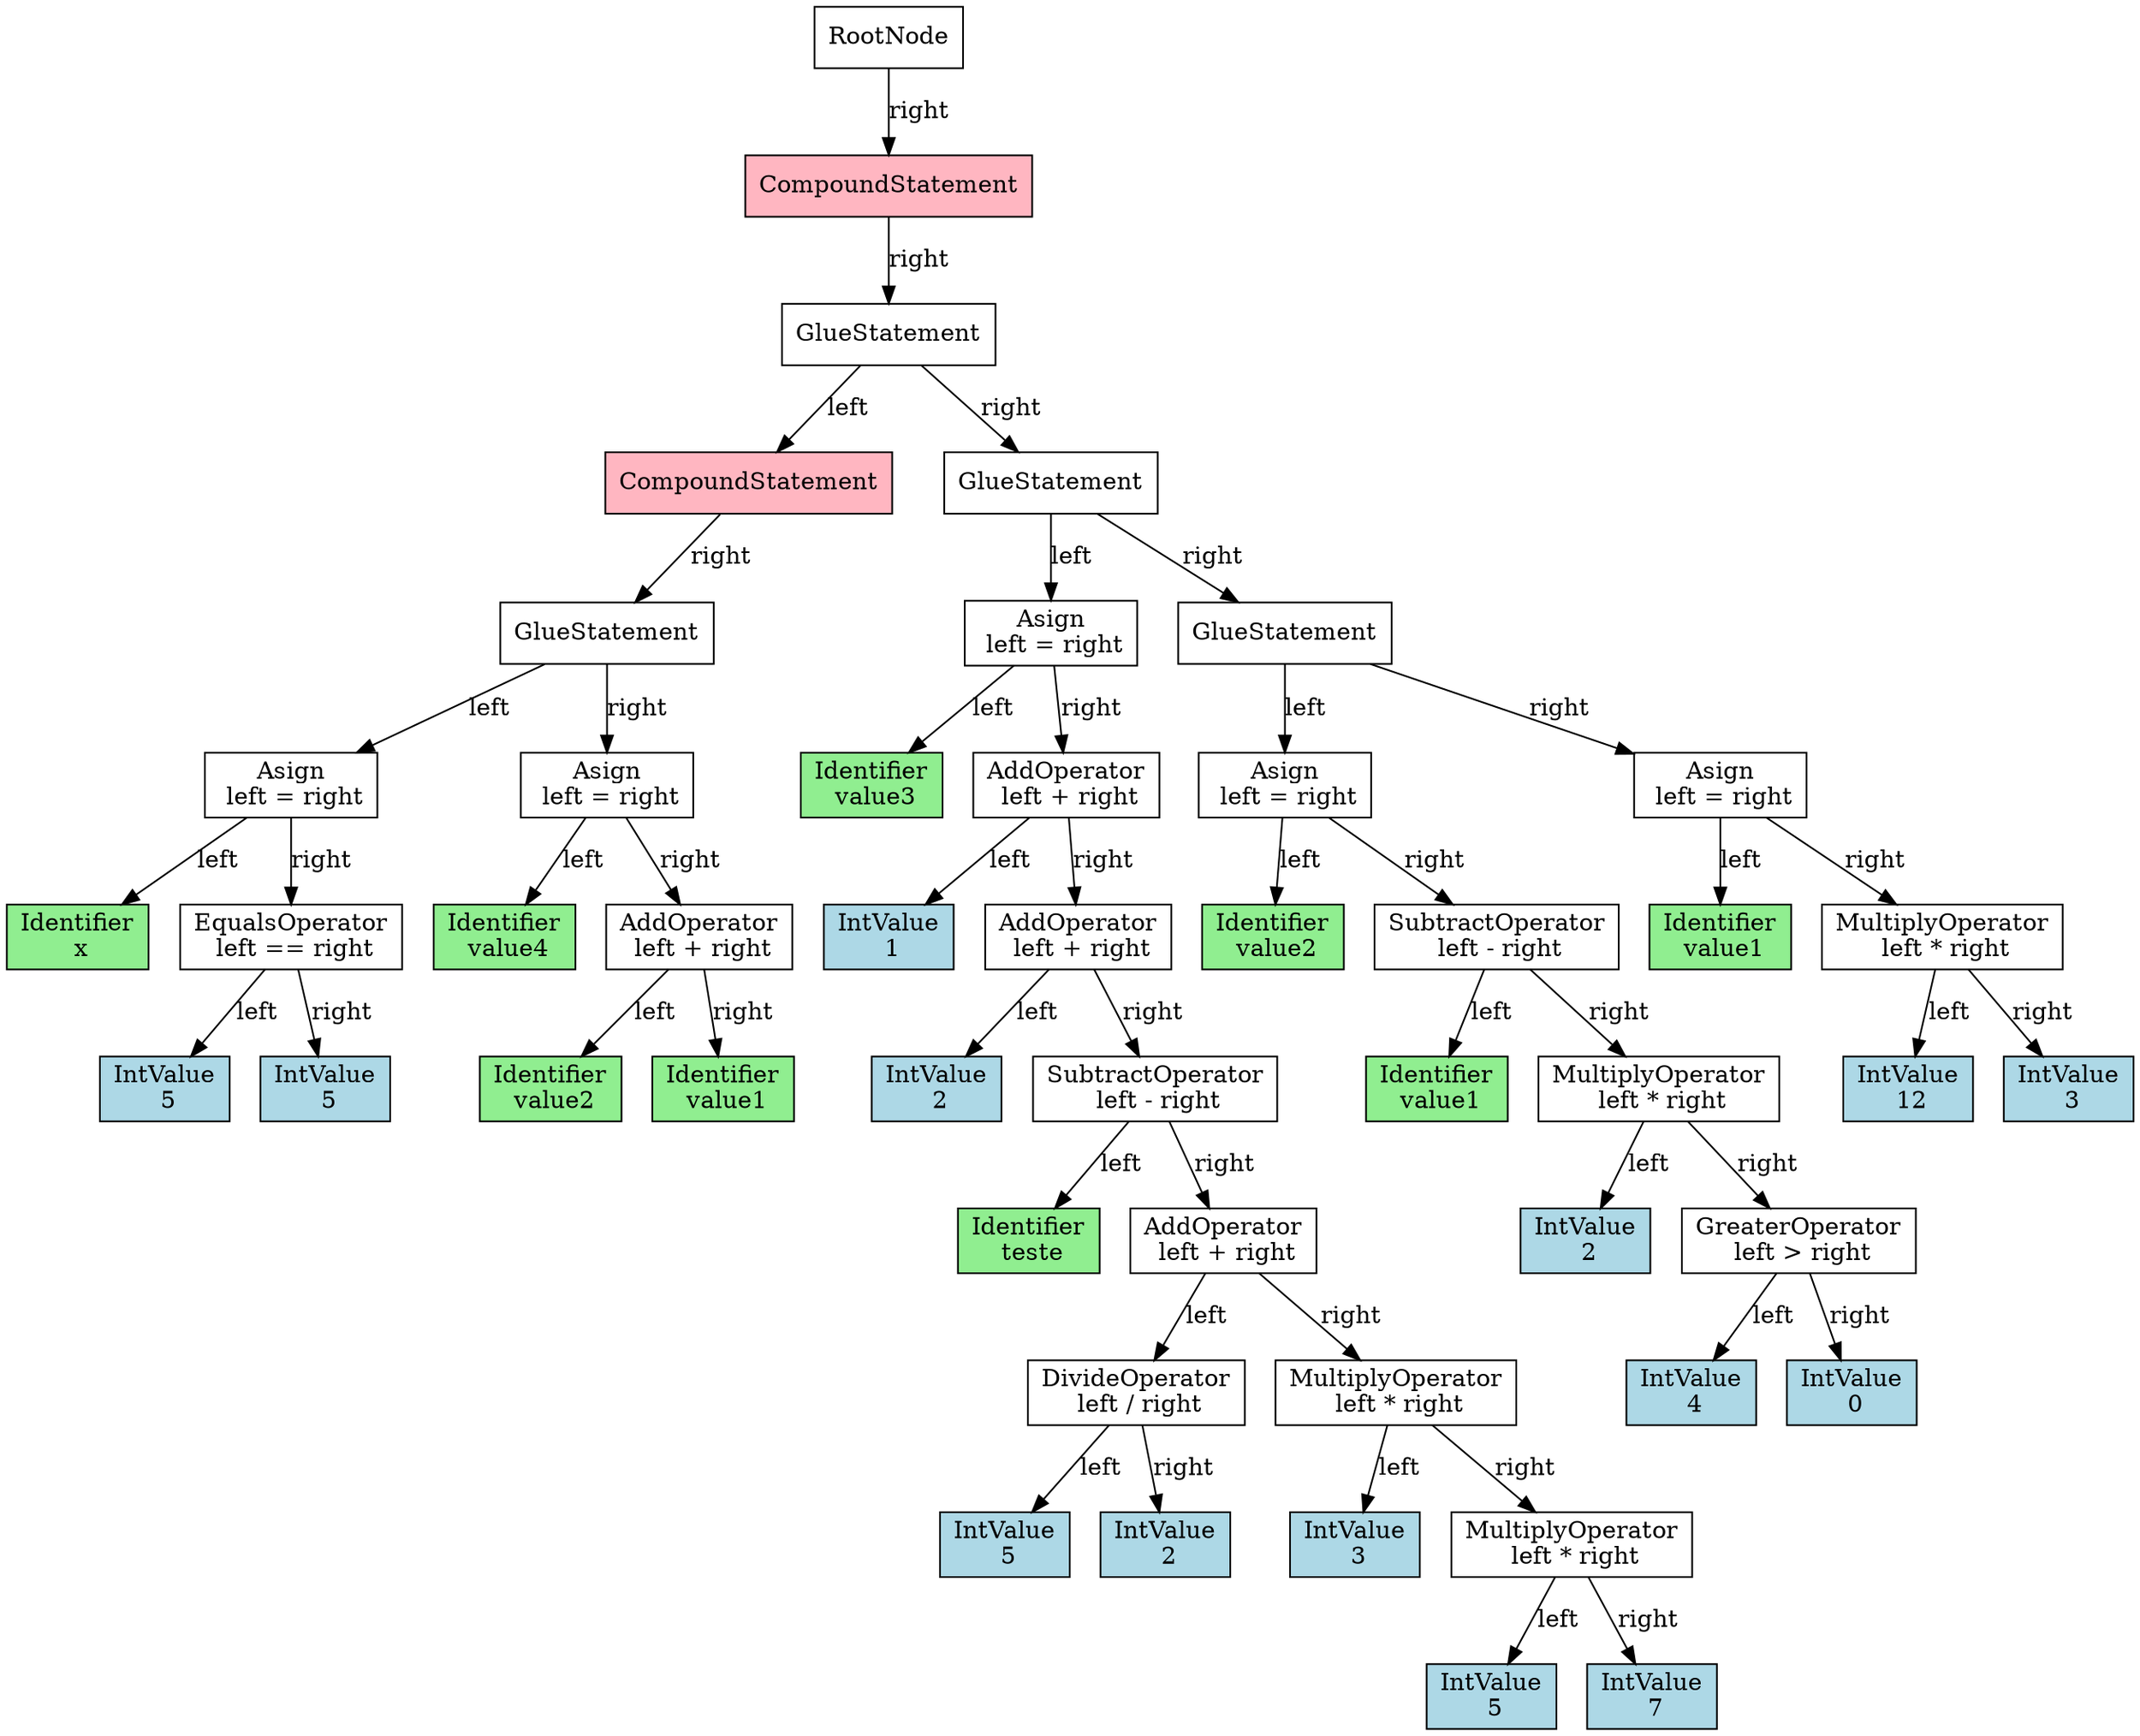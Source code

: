 digraph Tree {
  node [shape=box];

  node47 [label="RootNode", style=filled, fillcolor=white];
  node46 [label="CompoundStatement", style=filled, fillcolor=lightpink];
  node45 [label="GlueStatement", style=filled, fillcolor=white];
  node44 [label="CompoundStatement", style=filled, fillcolor=lightpink];
  node43 [label="GlueStatement", style=filled, fillcolor=white];
  node42 [label="Asign\n left = right", style=filled, fillcolor=white];
  node41 [label="Identifier\n x", style=filled, fillcolor=lightgreen];
  node42 -> node41 [label="left"];
  node40 [label="EqualsOperator\n left == right", style=filled, fillcolor=white];
  node38 [label="IntValue\n 5", style=filled, fillcolor=lightblue];
  node40 -> node38 [label="left"];
  node39 [label="IntValue\n 5", style=filled, fillcolor=lightblue];
  node40 -> node39 [label="right"];
  node42 -> node40 [label="right"];
  node43 -> node42 [label="left"];
  node37 [label="Asign\n left = right", style=filled, fillcolor=white];
  node36 [label="Identifier\n value4", style=filled, fillcolor=lightgreen];
  node37 -> node36 [label="left"];
  node35 [label="AddOperator\n left + right", style=filled, fillcolor=white];
  node33 [label="Identifier\n value2", style=filled, fillcolor=lightgreen];
  node35 -> node33 [label="left"];
  node34 [label="Identifier\n value1", style=filled, fillcolor=lightgreen];
  node35 -> node34 [label="right"];
  node37 -> node35 [label="right"];
  node43 -> node37 [label="right"];
  node44 -> node43 [label="right"];
  node45 -> node44 [label="left"];
  node32 [label="GlueStatement", style=filled, fillcolor=white];
  node31 [label="Asign\n left = right", style=filled, fillcolor=white];
  node15 [label="Identifier\n value3", style=filled, fillcolor=lightgreen];
  node31 -> node15 [label="left"];
  node30 [label="AddOperator\n left + right", style=filled, fillcolor=white];
  node16 [label="IntValue\n 1", style=filled, fillcolor=lightblue];
  node30 -> node16 [label="left"];
  node29 [label="AddOperator\n left + right", style=filled, fillcolor=white];
  node17 [label="IntValue\n 2", style=filled, fillcolor=lightblue];
  node29 -> node17 [label="left"];
  node28 [label="SubtractOperator\n left - right", style=filled, fillcolor=white];
  node18 [label="Identifier\n teste", style=filled, fillcolor=lightgreen];
  node28 -> node18 [label="left"];
  node27 [label="AddOperator\n left + right", style=filled, fillcolor=white];
  node21 [label="DivideOperator\n left / right", style=filled, fillcolor=white];
  node19 [label="IntValue\n 5", style=filled, fillcolor=lightblue];
  node21 -> node19 [label="left"];
  node20 [label="IntValue\n 2", style=filled, fillcolor=lightblue];
  node21 -> node20 [label="right"];
  node27 -> node21 [label="left"];
  node26 [label="MultiplyOperator\n left * right", style=filled, fillcolor=white];
  node22 [label="IntValue\n 3", style=filled, fillcolor=lightblue];
  node26 -> node22 [label="left"];
  node25 [label="MultiplyOperator\n left * right", style=filled, fillcolor=white];
  node23 [label="IntValue\n 5", style=filled, fillcolor=lightblue];
  node25 -> node23 [label="left"];
  node24 [label="IntValue\n 7", style=filled, fillcolor=lightblue];
  node25 -> node24 [label="right"];
  node26 -> node25 [label="right"];
  node27 -> node26 [label="right"];
  node28 -> node27 [label="right"];
  node29 -> node28 [label="right"];
  node30 -> node29 [label="right"];
  node31 -> node30 [label="right"];
  node32 -> node31 [label="left"];
  node14 [label="GlueStatement", style=filled, fillcolor=white];
  node13 [label="Asign\n left = right", style=filled, fillcolor=white];
  node5 [label="Identifier\n value2", style=filled, fillcolor=lightgreen];
  node13 -> node5 [label="left"];
  node12 [label="SubtractOperator\n left - right", style=filled, fillcolor=white];
  node6 [label="Identifier\n value1", style=filled, fillcolor=lightgreen];
  node12 -> node6 [label="left"];
  node11 [label="MultiplyOperator\n left * right", style=filled, fillcolor=white];
  node7 [label="IntValue\n 2", style=filled, fillcolor=lightblue];
  node11 -> node7 [label="left"];
  node10 [label="GreaterOperator\n left > right", style=filled, fillcolor=white];
  node8 [label="IntValue\n 4", style=filled, fillcolor=lightblue];
  node10 -> node8 [label="left"];
  node9 [label="IntValue\n 0", style=filled, fillcolor=lightblue];
  node10 -> node9 [label="right"];
  node11 -> node10 [label="right"];
  node12 -> node11 [label="right"];
  node13 -> node12 [label="right"];
  node14 -> node13 [label="left"];
  node4 [label="Asign\n left = right", style=filled, fillcolor=white];
  node3 [label="Identifier\n value1", style=filled, fillcolor=lightgreen];
  node4 -> node3 [label="left"];
  node2 [label="MultiplyOperator\n left * right", style=filled, fillcolor=white];
  node0 [label="IntValue\n 12", style=filled, fillcolor=lightblue];
  node2 -> node0 [label="left"];
  node1 [label="IntValue\n 3", style=filled, fillcolor=lightblue];
  node2 -> node1 [label="right"];
  node4 -> node2 [label="right"];
  node14 -> node4 [label="right"];
  node32 -> node14 [label="right"];
  node45 -> node32 [label="right"];
  node46 -> node45 [label="right"];
  node47 -> node46 [label="right"];
}
